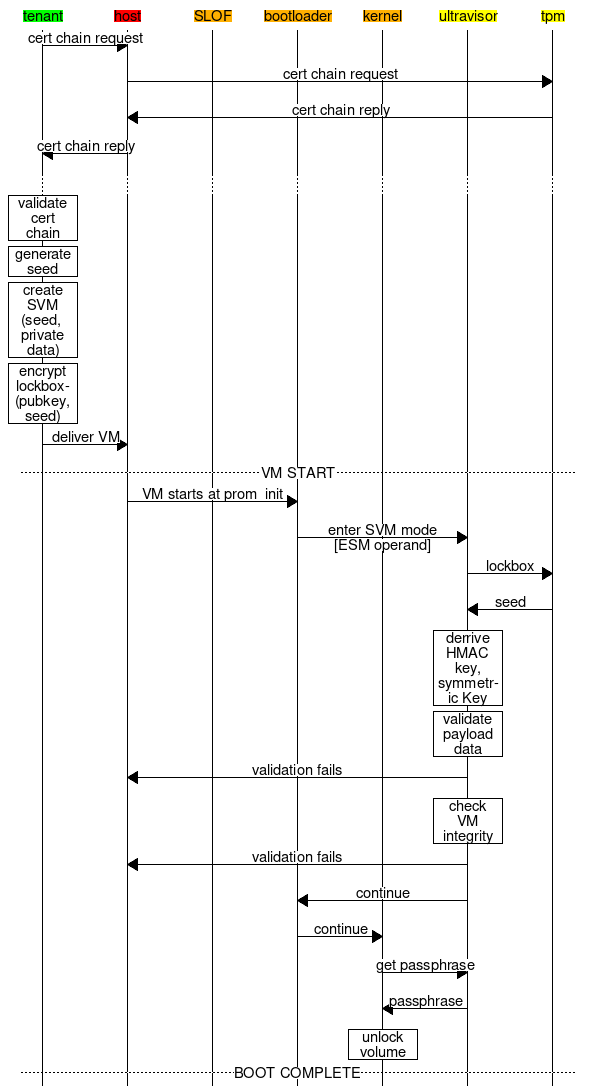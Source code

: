 # Commits which modify this file MUST generate the new .png!
# We need a way to specify the assumptions and dependancies
# this flow assumes that the VM is generated after the target is certified
#
msc {
  tenant     [textbgcolor="green"],
  host       [textbgcolor="red"],
  SLOF       [textbgcolor="orange"],
  bootloader [textbgcolor="orange"],
  kernel     [textbgcolor="orange"],
  ultravisor [textbgcolor="yellow"],
  tpm        [textbgcolor="yellow"];

  tenant=>host [label="cert chain request"];
  host=>tpm [label="cert chain request"];
  tpm=>host [label="cert chain reply"];
  host=>tenant [label="cert chain reply"];

  ...;

  tenant box tenant [label="validate cert chain"];
  tenant box tenant [label="generate seed"];
  tenant box tenant [label="create SVM (seed, \nprivate data)"];
  tenant box tenant [label="encrypt lockbox(pubkey,\nseed)"];
  tenant=>host [label="deliver VM"];

  --- [label="VM START"];

  host=>bootloader [label="VM starts at prom_init"];
  bootloader=>ultravisor [label="enter SVM mode\n[ESM operand]"];
  ultravisor => tpm [label="lockbox"];
  tpm => ultravisor [label="seed"];
  ultravisor box ultravisor [label="derrive HMAC key,\nsymmetric Key"];
  ultravisor box ultravisor [label="validate payload data"];
  ultravisor => host [label="validation fails"];
  ultravisor box ultravisor [label="check VM integrity"];
  ultravisor => host [label="validation fails"];
  ultravisor => bootloader [label="continue"];
  bootloader => kernel [label="continue"];
  kernel => ultravisor [label="get passphrase"];
  ultravisor => kernel [label="passphrase"];
  kernel box kernel [label="unlock volume"];

  --- [label="BOOT COMPLETE"];
}

